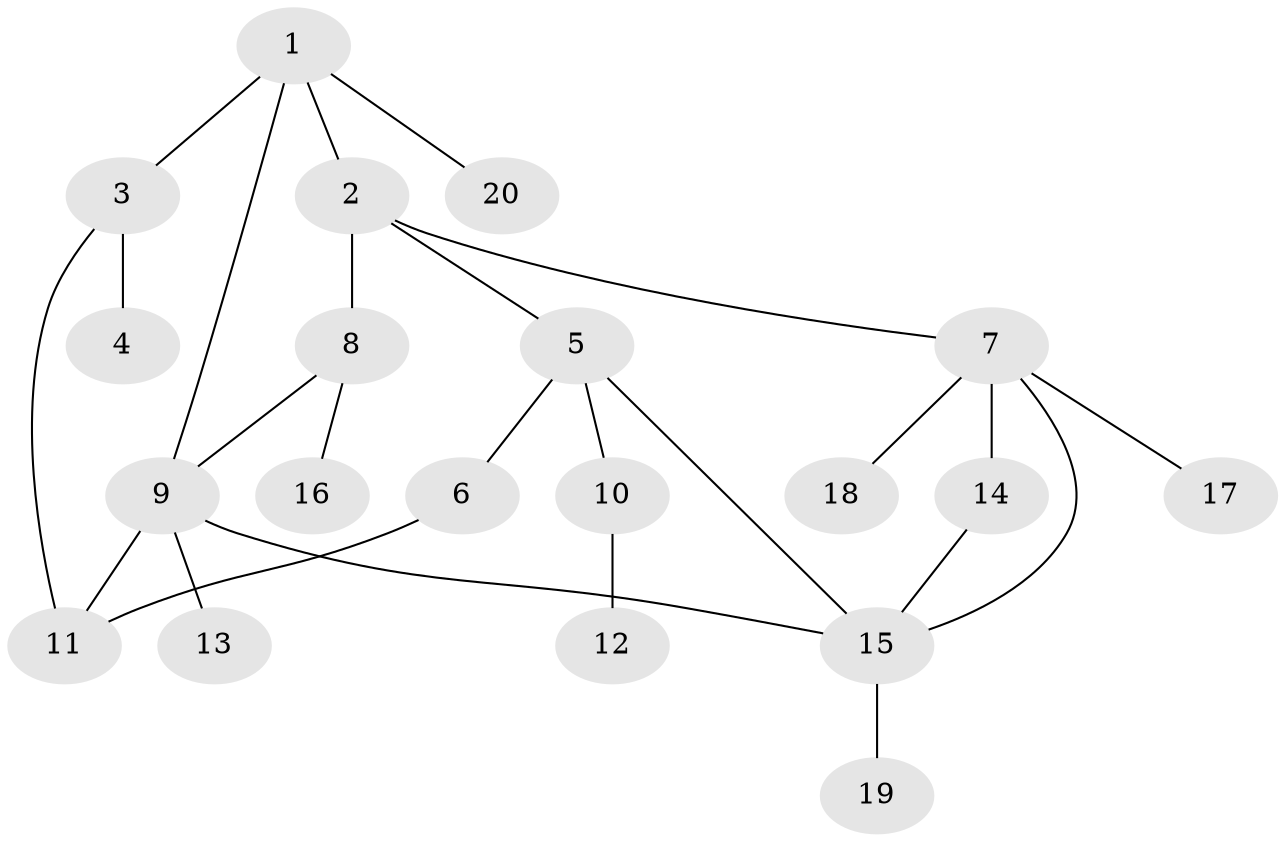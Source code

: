 // Generated by graph-tools (version 1.1) at 2025/46/02/15/25 05:46:28]
// undirected, 20 vertices, 25 edges
graph export_dot {
graph [start="1"]
  node [color=gray90,style=filled];
  1;
  2;
  3;
  4;
  5;
  6;
  7;
  8;
  9;
  10;
  11;
  12;
  13;
  14;
  15;
  16;
  17;
  18;
  19;
  20;
  1 -- 2;
  1 -- 3;
  1 -- 9;
  1 -- 20;
  2 -- 5;
  2 -- 7;
  2 -- 8;
  3 -- 4;
  3 -- 11;
  5 -- 6;
  5 -- 10;
  5 -- 15;
  6 -- 11;
  7 -- 14;
  7 -- 17;
  7 -- 18;
  7 -- 15;
  8 -- 16;
  8 -- 9;
  9 -- 11;
  9 -- 13;
  9 -- 15;
  10 -- 12;
  14 -- 15;
  15 -- 19;
}
